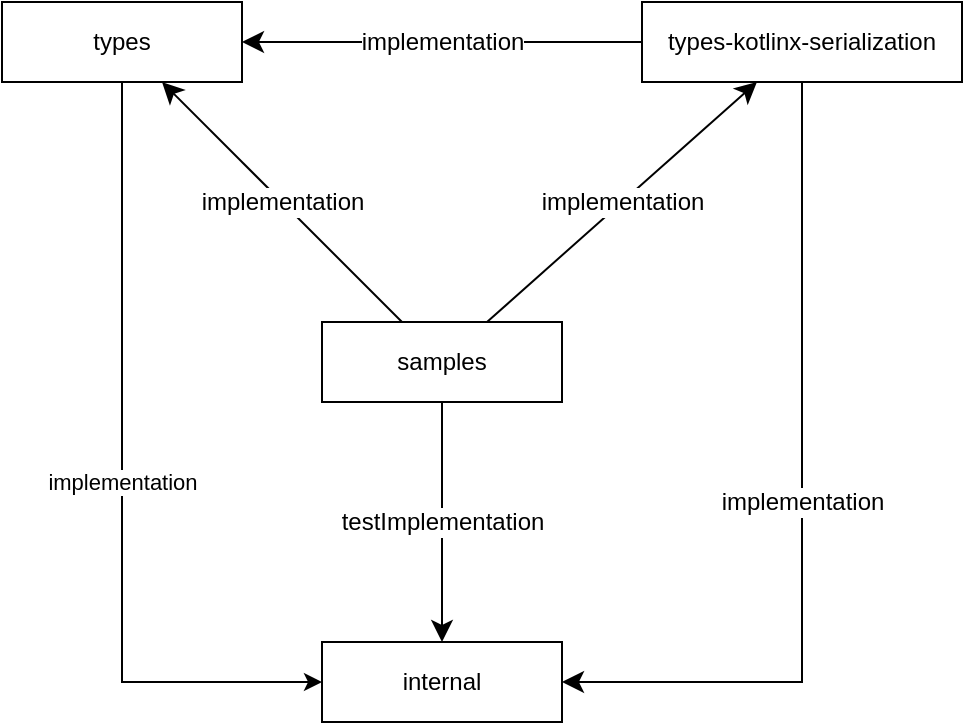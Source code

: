 <mxfile version="22.1.2" type="device" pages="5">
  <diagram name="Gradle subprojects" id="JzJumpAzIFgfKIvPt0l8">
    <mxGraphModel dx="1026" dy="708" grid="1" gridSize="10" guides="1" tooltips="1" connect="1" arrows="1" fold="1" page="1" pageScale="1" pageWidth="1169" pageHeight="827" math="0" shadow="0">
      <root>
        <mxCell id="ITFUDiihViseG53BL7jd-0" />
        <mxCell id="ITFUDiihViseG53BL7jd-1" parent="ITFUDiihViseG53BL7jd-0" />
        <mxCell id="pfsJa-0N5m8jaEWDWGbK-1" value="internal" style="rounded=0;whiteSpace=wrap;html=1;" parent="ITFUDiihViseG53BL7jd-1" vertex="1">
          <mxGeometry x="480" y="520" width="120" height="40" as="geometry" />
        </mxCell>
        <mxCell id="V6_7ll6TL55q-I8HMWWy-0" value="implementation" style="rounded=0;orthogonalLoop=1;jettySize=auto;html=1;entryX=0;entryY=0.5;entryDx=0;entryDy=0;edgeStyle=orthogonalEdgeStyle;exitX=0.5;exitY=1;exitDx=0;exitDy=0;" parent="ITFUDiihViseG53BL7jd-1" source="dYRQPacdvhrbfouNJN4h-2" target="pfsJa-0N5m8jaEWDWGbK-1" edge="1">
          <mxGeometry relative="1" as="geometry" />
        </mxCell>
        <mxCell id="dYRQPacdvhrbfouNJN4h-2" value="types" style="rounded=0;whiteSpace=wrap;html=1;" parent="ITFUDiihViseG53BL7jd-1" vertex="1">
          <mxGeometry x="320" y="200" width="120" height="40" as="geometry" />
        </mxCell>
        <mxCell id="qGAECRP5sxto-l2sTSsy-3" value="implementation" style="edgeStyle=none;curved=1;rounded=0;orthogonalLoop=1;jettySize=auto;html=1;fontSize=12;startSize=8;endSize=8;" parent="ITFUDiihViseG53BL7jd-1" source="qGAECRP5sxto-l2sTSsy-1" target="dYRQPacdvhrbfouNJN4h-2" edge="1">
          <mxGeometry relative="1" as="geometry" />
        </mxCell>
        <mxCell id="EELc4-M8Ysgaq6kTbr46-0" value="implementation" style="edgeStyle=orthogonalEdgeStyle;rounded=0;orthogonalLoop=1;jettySize=auto;html=1;fontSize=12;startSize=8;endSize=8;entryX=1;entryY=0.5;entryDx=0;entryDy=0;exitX=0.5;exitY=1;exitDx=0;exitDy=0;" edge="1" parent="ITFUDiihViseG53BL7jd-1" source="qGAECRP5sxto-l2sTSsy-1" target="pfsJa-0N5m8jaEWDWGbK-1">
          <mxGeometry relative="1" as="geometry" />
        </mxCell>
        <mxCell id="qGAECRP5sxto-l2sTSsy-1" value="types-kotlinx-serialization" style="rounded=0;whiteSpace=wrap;html=1;" parent="ITFUDiihViseG53BL7jd-1" vertex="1">
          <mxGeometry x="640" y="200" width="160" height="40" as="geometry" />
        </mxCell>
        <mxCell id="qGAECRP5sxto-l2sTSsy-5" value="implementation" style="edgeStyle=none;curved=1;rounded=0;orthogonalLoop=1;jettySize=auto;html=1;fontSize=12;startSize=8;endSize=8;" parent="ITFUDiihViseG53BL7jd-1" source="qGAECRP5sxto-l2sTSsy-4" target="qGAECRP5sxto-l2sTSsy-1" edge="1">
          <mxGeometry relative="1" as="geometry" />
        </mxCell>
        <mxCell id="qGAECRP5sxto-l2sTSsy-6" value="implementation" style="edgeStyle=none;curved=1;rounded=0;orthogonalLoop=1;jettySize=auto;html=1;fontSize=12;startSize=8;endSize=8;" parent="ITFUDiihViseG53BL7jd-1" source="qGAECRP5sxto-l2sTSsy-4" target="dYRQPacdvhrbfouNJN4h-2" edge="1">
          <mxGeometry relative="1" as="geometry" />
        </mxCell>
        <mxCell id="EELc4-M8Ysgaq6kTbr46-1" value="testImplementation" style="edgeStyle=none;curved=1;rounded=0;orthogonalLoop=1;jettySize=auto;html=1;fontSize=12;startSize=8;endSize=8;" edge="1" parent="ITFUDiihViseG53BL7jd-1" source="qGAECRP5sxto-l2sTSsy-4" target="pfsJa-0N5m8jaEWDWGbK-1">
          <mxGeometry relative="1" as="geometry" />
        </mxCell>
        <mxCell id="qGAECRP5sxto-l2sTSsy-4" value="samples" style="rounded=0;whiteSpace=wrap;html=1;" parent="ITFUDiihViseG53BL7jd-1" vertex="1">
          <mxGeometry x="480" y="360" width="120" height="40" as="geometry" />
        </mxCell>
      </root>
    </mxGraphModel>
  </diagram>
  <diagram id="AFsdHeCV1S7wRy8MzkPV" name="API (org.kotools.types)">
    <mxGraphModel dx="1026" dy="1108" grid="1" gridSize="10" guides="1" tooltips="1" connect="1" arrows="1" fold="1" page="0" pageScale="1" pageWidth="1169" pageHeight="827" math="0" shadow="0">
      <root>
        <mxCell id="0" />
        <mxCell id="1" parent="0" />
        <mxCell id="6lr3lpDYHeMcFkOCxxEU-3" value="Zero" style="swimlane;fontStyle=1;align=center;verticalAlign=top;childLayout=stackLayout;horizontal=1;startSize=26;horizontalStack=0;resizeParent=1;resizeParentMax=0;resizeLast=0;collapsible=1;marginBottom=0;whiteSpace=wrap;html=1;fontSize=16;" parent="1" vertex="1">
          <mxGeometry x="160" y="-200" width="200" height="138" as="geometry">
            <mxRectangle x="80" y="80" width="80" height="30" as="alternateBounds" />
          </mxGeometry>
        </mxCell>
        <mxCell id="6lr3lpDYHeMcFkOCxxEU-5" value="" style="line;strokeWidth=1;fillColor=none;align=left;verticalAlign=middle;spacingTop=-1;spacingLeft=3;spacingRight=3;rotatable=0;labelPosition=right;points=[];portConstraint=eastwest;strokeColor=inherit;fontSize=16;" parent="6lr3lpDYHeMcFkOCxxEU-3" vertex="1">
          <mxGeometry y="26" width="200" height="8" as="geometry" />
        </mxCell>
        <mxCell id="6lr3lpDYHeMcFkOCxxEU-6" value="equals(Any?): Boolean" style="text;strokeColor=none;fillColor=none;align=left;verticalAlign=top;spacingLeft=4;spacingRight=4;overflow=hidden;rotatable=0;points=[[0,0.5],[1,0.5]];portConstraint=eastwest;whiteSpace=wrap;html=1;fontSize=16;" parent="6lr3lpDYHeMcFkOCxxEU-3" vertex="1">
          <mxGeometry y="34" width="200" height="26" as="geometry" />
        </mxCell>
        <mxCell id="6lr3lpDYHeMcFkOCxxEU-7" value="hashCode(): Int" style="text;strokeColor=none;fillColor=none;align=left;verticalAlign=top;spacingLeft=4;spacingRight=4;overflow=hidden;rotatable=0;points=[[0,0.5],[1,0.5]];portConstraint=eastwest;whiteSpace=wrap;html=1;fontSize=16;" parent="6lr3lpDYHeMcFkOCxxEU-3" vertex="1">
          <mxGeometry y="60" width="200" height="26" as="geometry" />
        </mxCell>
        <mxCell id="6lr3lpDYHeMcFkOCxxEU-8" value="toByte(): Byte" style="text;strokeColor=none;fillColor=none;align=left;verticalAlign=top;spacingLeft=4;spacingRight=4;overflow=hidden;rotatable=0;points=[[0,0.5],[1,0.5]];portConstraint=eastwest;whiteSpace=wrap;html=1;fontSize=16;" parent="6lr3lpDYHeMcFkOCxxEU-3" vertex="1">
          <mxGeometry y="86" width="200" height="26" as="geometry" />
        </mxCell>
        <mxCell id="6lr3lpDYHeMcFkOCxxEU-9" value="toString(): String" style="text;strokeColor=none;fillColor=none;align=left;verticalAlign=top;spacingLeft=4;spacingRight=4;overflow=hidden;rotatable=0;points=[[0,0.5],[1,0.5]];portConstraint=eastwest;whiteSpace=wrap;html=1;fontSize=16;" parent="6lr3lpDYHeMcFkOCxxEU-3" vertex="1">
          <mxGeometry y="112" width="200" height="26" as="geometry" />
        </mxCell>
        <mxCell id="6lr3lpDYHeMcFkOCxxEU-10" value="EmailAddress" style="swimlane;fontStyle=1;align=center;verticalAlign=top;childLayout=stackLayout;horizontal=1;startSize=26;horizontalStack=0;resizeParent=1;resizeParentMax=0;resizeLast=0;collapsible=1;marginBottom=0;whiteSpace=wrap;html=1;fontSize=16;" parent="1" vertex="1">
          <mxGeometry x="160" y="80" width="240" height="112" as="geometry">
            <mxRectangle x="80" y="80" width="80" height="30" as="alternateBounds" />
          </mxGeometry>
        </mxCell>
        <mxCell id="6lr3lpDYHeMcFkOCxxEU-11" value="" style="line;strokeWidth=1;fillColor=none;align=left;verticalAlign=middle;spacingTop=-1;spacingLeft=3;spacingRight=3;rotatable=0;labelPosition=right;points=[];portConstraint=eastwest;strokeColor=inherit;fontSize=16;" parent="6lr3lpDYHeMcFkOCxxEU-10" vertex="1">
          <mxGeometry y="26" width="240" height="8" as="geometry" />
        </mxCell>
        <mxCell id="6lr3lpDYHeMcFkOCxxEU-12" value="equals(Any?): Boolean" style="text;strokeColor=none;fillColor=none;align=left;verticalAlign=top;spacingLeft=4;spacingRight=4;overflow=hidden;rotatable=0;points=[[0,0.5],[1,0.5]];portConstraint=eastwest;whiteSpace=wrap;html=1;fontSize=16;" parent="6lr3lpDYHeMcFkOCxxEU-10" vertex="1">
          <mxGeometry y="34" width="240" height="26" as="geometry" />
        </mxCell>
        <mxCell id="6lr3lpDYHeMcFkOCxxEU-13" value="hashCode(): Int" style="text;strokeColor=none;fillColor=none;align=left;verticalAlign=top;spacingLeft=4;spacingRight=4;overflow=hidden;rotatable=0;points=[[0,0.5],[1,0.5]];portConstraint=eastwest;whiteSpace=wrap;html=1;fontSize=16;" parent="6lr3lpDYHeMcFkOCxxEU-10" vertex="1">
          <mxGeometry y="60" width="240" height="26" as="geometry" />
        </mxCell>
        <mxCell id="6lr3lpDYHeMcFkOCxxEU-15" value="toString(): String" style="text;strokeColor=none;fillColor=none;align=left;verticalAlign=top;spacingLeft=4;spacingRight=4;overflow=hidden;rotatable=0;points=[[0,0.5],[1,0.5]];portConstraint=eastwest;whiteSpace=wrap;html=1;fontSize=16;" parent="6lr3lpDYHeMcFkOCxxEU-10" vertex="1">
          <mxGeometry y="86" width="240" height="26" as="geometry" />
        </mxCell>
        <mxCell id="6lr3lpDYHeMcFkOCxxEU-16" value="Companion" style="swimlane;fontStyle=1;align=center;verticalAlign=top;childLayout=stackLayout;horizontal=1;startSize=26;horizontalStack=0;resizeParent=1;resizeParentMax=0;resizeLast=0;collapsible=1;marginBottom=0;whiteSpace=wrap;html=1;fontSize=16;" parent="1" vertex="1">
          <mxGeometry x="520" y="80" width="360" height="164" as="geometry">
            <mxRectangle x="80" y="80" width="80" height="30" as="alternateBounds" />
          </mxGeometry>
        </mxCell>
        <mxCell id="6lr3lpDYHeMcFkOCxxEU-24" value="PATTERN: String" style="text;strokeColor=none;fillColor=none;align=left;verticalAlign=top;spacingLeft=4;spacingRight=4;overflow=hidden;rotatable=0;points=[[0,0.5],[1,0.5]];portConstraint=eastwest;whiteSpace=wrap;html=1;fontSize=16;" parent="6lr3lpDYHeMcFkOCxxEU-16" vertex="1">
          <mxGeometry y="26" width="360" height="26" as="geometry" />
        </mxCell>
        <mxCell id="6lr3lpDYHeMcFkOCxxEU-17" value="" style="line;strokeWidth=1;fillColor=none;align=left;verticalAlign=middle;spacingTop=-1;spacingLeft=3;spacingRight=3;rotatable=0;labelPosition=right;points=[];portConstraint=eastwest;strokeColor=inherit;fontSize=16;" parent="6lr3lpDYHeMcFkOCxxEU-16" vertex="1">
          <mxGeometry y="52" width="360" height="8" as="geometry" />
        </mxCell>
        <mxCell id="6lr3lpDYHeMcFkOCxxEU-18" value="fromString(Any): EmailAddress" style="text;strokeColor=none;fillColor=none;align=left;verticalAlign=top;spacingLeft=4;spacingRight=4;overflow=hidden;rotatable=0;points=[[0,0.5],[1,0.5]];portConstraint=eastwest;whiteSpace=wrap;html=1;fontSize=16;" parent="6lr3lpDYHeMcFkOCxxEU-16" vertex="1">
          <mxGeometry y="60" width="360" height="26" as="geometry" />
        </mxCell>
        <mxCell id="6lr3lpDYHeMcFkOCxxEU-26" value="fromString(Any, Any): EmailAddress" style="text;strokeColor=none;fillColor=none;align=left;verticalAlign=top;spacingLeft=4;spacingRight=4;overflow=hidden;rotatable=0;points=[[0,0.5],[1,0.5]];portConstraint=eastwest;whiteSpace=wrap;html=1;fontSize=16;" parent="6lr3lpDYHeMcFkOCxxEU-16" vertex="1">
          <mxGeometry y="86" width="360" height="26" as="geometry" />
        </mxCell>
        <mxCell id="6lr3lpDYHeMcFkOCxxEU-27" value="fromStringOrNull(Any): EmailAddress?" style="text;strokeColor=none;fillColor=none;align=left;verticalAlign=top;spacingLeft=4;spacingRight=4;overflow=hidden;rotatable=0;points=[[0,0.5],[1,0.5]];portConstraint=eastwest;whiteSpace=wrap;html=1;fontSize=16;" parent="6lr3lpDYHeMcFkOCxxEU-16" vertex="1">
          <mxGeometry y="112" width="360" height="26" as="geometry" />
        </mxCell>
        <mxCell id="6lr3lpDYHeMcFkOCxxEU-28" value="fromStringOrNull(Any, Any): EmailAddress?" style="text;strokeColor=none;fillColor=none;align=left;verticalAlign=top;spacingLeft=4;spacingRight=4;overflow=hidden;rotatable=0;points=[[0,0.5],[1,0.5]];portConstraint=eastwest;whiteSpace=wrap;html=1;fontSize=16;" parent="6lr3lpDYHeMcFkOCxxEU-16" vertex="1">
          <mxGeometry y="138" width="360" height="26" as="geometry" />
        </mxCell>
        <mxCell id="6lr3lpDYHeMcFkOCxxEU-21" value="" style="endArrow=open;startArrow=circlePlus;endFill=0;startFill=0;endSize=8;html=1;rounded=0;fontSize=12;curved=1;" parent="1" source="6lr3lpDYHeMcFkOCxxEU-10" target="6lr3lpDYHeMcFkOCxxEU-16" edge="1">
          <mxGeometry width="160" relative="1" as="geometry">
            <mxPoint x="360" y="260" as="sourcePoint" />
            <mxPoint x="520" y="260" as="targetPoint" />
          </mxGeometry>
        </mxCell>
        <mxCell id="6lr3lpDYHeMcFkOCxxEU-29" value="Companion" style="swimlane;fontStyle=1;align=center;verticalAlign=top;childLayout=stackLayout;horizontal=1;startSize=26;horizontalStack=0;resizeParent=1;resizeParentMax=0;resizeLast=0;collapsible=1;marginBottom=0;whiteSpace=wrap;html=1;fontSize=16;" parent="1" vertex="1">
          <mxGeometry x="520" y="-200" width="240" height="86" as="geometry">
            <mxRectangle x="80" y="80" width="80" height="30" as="alternateBounds" />
          </mxGeometry>
        </mxCell>
        <mxCell id="6lr3lpDYHeMcFkOCxxEU-30" value="" style="line;strokeWidth=1;fillColor=none;align=left;verticalAlign=middle;spacingTop=-1;spacingLeft=3;spacingRight=3;rotatable=0;labelPosition=right;points=[];portConstraint=eastwest;strokeColor=inherit;fontSize=16;" parent="6lr3lpDYHeMcFkOCxxEU-29" vertex="1">
          <mxGeometry y="26" width="240" height="8" as="geometry" />
        </mxCell>
        <mxCell id="6lr3lpDYHeMcFkOCxxEU-31" value="fromByte(Byte): Zero" style="text;strokeColor=none;fillColor=none;align=left;verticalAlign=top;spacingLeft=4;spacingRight=4;overflow=hidden;rotatable=0;points=[[0,0.5],[1,0.5]];portConstraint=eastwest;whiteSpace=wrap;html=1;fontSize=16;" parent="6lr3lpDYHeMcFkOCxxEU-29" vertex="1">
          <mxGeometry y="34" width="240" height="26" as="geometry" />
        </mxCell>
        <mxCell id="6lr3lpDYHeMcFkOCxxEU-37" value="fromByteOrNull(Byte): Zero?" style="text;strokeColor=none;fillColor=none;align=left;verticalAlign=top;spacingLeft=4;spacingRight=4;overflow=hidden;rotatable=0;points=[[0,0.5],[1,0.5]];portConstraint=eastwest;whiteSpace=wrap;html=1;fontSize=16;" parent="6lr3lpDYHeMcFkOCxxEU-29" vertex="1">
          <mxGeometry y="60" width="240" height="26" as="geometry" />
        </mxCell>
        <mxCell id="6lr3lpDYHeMcFkOCxxEU-36" value="" style="endArrow=open;startArrow=circlePlus;endFill=0;startFill=0;endSize=8;html=1;rounded=0;fontSize=12;curved=1;" parent="1" source="6lr3lpDYHeMcFkOCxxEU-3" target="6lr3lpDYHeMcFkOCxxEU-29" edge="1">
          <mxGeometry width="160" relative="1" as="geometry">
            <mxPoint x="410" y="153" as="sourcePoint" />
            <mxPoint x="530" y="161" as="targetPoint" />
          </mxGeometry>
        </mxCell>
      </root>
    </mxGraphModel>
  </diagram>
  <diagram id="l1-cbwcJoqnoQv_BHiVh" name="Packages">
    <mxGraphModel dx="1026" dy="708" grid="1" gridSize="10" guides="1" tooltips="1" connect="1" arrows="1" fold="1" page="1" pageScale="1" pageWidth="1169" pageHeight="827" math="0" shadow="0">
      <root>
        <mxCell id="0" />
        <mxCell id="1" parent="0" />
        <mxCell id="Sist_SNfOV8fq9nMTbyU-3" style="rounded=0;orthogonalLoop=1;jettySize=auto;html=1;startArrow=classic;startFill=1;" parent="1" source="Sist_SNfOV8fq9nMTbyU-1" target="Sist_SNfOV8fq9nMTbyU-2" edge="1">
          <mxGeometry relative="1" as="geometry" />
        </mxCell>
        <mxCell id="UCoBFRGfp6UsjNhdl207-3" style="rounded=0;orthogonalLoop=1;jettySize=auto;html=1;" parent="1" source="Sist_SNfOV8fq9nMTbyU-1" target="UCoBFRGfp6UsjNhdl207-1" edge="1">
          <mxGeometry relative="1" as="geometry" />
        </mxCell>
        <mxCell id="Sist_SNfOV8fq9nMTbyU-1" value="text" style="rounded=0;whiteSpace=wrap;html=1;fillColor=#f5f5f5;strokeColor=#666666;fontColor=#333333;" parent="1" vertex="1">
          <mxGeometry x="360" y="240" width="120" height="40" as="geometry" />
        </mxCell>
        <mxCell id="UCoBFRGfp6UsjNhdl207-4" style="rounded=0;orthogonalLoop=1;jettySize=auto;html=1;" parent="1" source="Sist_SNfOV8fq9nMTbyU-2" target="UCoBFRGfp6UsjNhdl207-1" edge="1">
          <mxGeometry relative="1" as="geometry" />
        </mxCell>
        <mxCell id="Sist_SNfOV8fq9nMTbyU-2" value="number" style="rounded=0;whiteSpace=wrap;html=1;fillColor=#f5f5f5;strokeColor=#666666;fontColor=#333333;" parent="1" vertex="1">
          <mxGeometry x="360" y="400" width="120" height="40" as="geometry" />
        </mxCell>
        <mxCell id="uDIp_uvNLG6hrF9vcne1-2" style="rounded=0;orthogonalLoop=1;jettySize=auto;html=1;" parent="1" source="Sist_SNfOV8fq9nMTbyU-4" target="Sist_SNfOV8fq9nMTbyU-2" edge="1">
          <mxGeometry relative="1" as="geometry" />
        </mxCell>
        <mxCell id="Sist_SNfOV8fq9nMTbyU-4" value="collection" style="rounded=0;whiteSpace=wrap;html=1;fillColor=#f5f5f5;strokeColor=#666666;fontColor=#333333;" parent="1" vertex="1">
          <mxGeometry x="240" y="560" width="120" height="40" as="geometry" />
        </mxCell>
        <mxCell id="UCoBFRGfp6UsjNhdl207-2" style="rounded=0;orthogonalLoop=1;jettySize=auto;html=1;" parent="1" source="S10jYZA5-9crLoaLvnh9-1" target="UCoBFRGfp6UsjNhdl207-1" edge="1">
          <mxGeometry relative="1" as="geometry" />
        </mxCell>
        <mxCell id="S10jYZA5-9crLoaLvnh9-1" value="web" style="rounded=0;whiteSpace=wrap;html=1;fillColor=#f5f5f5;strokeColor=#666666;fontColor=#333333;" parent="1" vertex="1">
          <mxGeometry x="120" y="80" width="120" height="40" as="geometry" />
        </mxCell>
        <mxCell id="S10jYZA5-9crLoaLvnh9-3" style="rounded=0;orthogonalLoop=1;jettySize=auto;html=1;" parent="1" source="S10jYZA5-9crLoaLvnh9-2" target="Sist_SNfOV8fq9nMTbyU-2" edge="1">
          <mxGeometry relative="1" as="geometry" />
        </mxCell>
        <mxCell id="S10jYZA5-9crLoaLvnh9-4" style="edgeStyle=none;rounded=0;orthogonalLoop=1;jettySize=auto;html=1;" parent="1" source="S10jYZA5-9crLoaLvnh9-2" target="Sist_SNfOV8fq9nMTbyU-1" edge="1">
          <mxGeometry relative="1" as="geometry" />
        </mxCell>
        <mxCell id="S10jYZA5-9crLoaLvnh9-5" style="edgeStyle=none;rounded=0;orthogonalLoop=1;jettySize=auto;html=1;" parent="1" source="S10jYZA5-9crLoaLvnh9-2" target="Sist_SNfOV8fq9nMTbyU-4" edge="1">
          <mxGeometry relative="1" as="geometry" />
        </mxCell>
        <mxCell id="UCoBFRGfp6UsjNhdl207-5" style="edgeStyle=orthogonalEdgeStyle;rounded=0;orthogonalLoop=1;jettySize=auto;html=1;" parent="1" source="S10jYZA5-9crLoaLvnh9-2" target="UCoBFRGfp6UsjNhdl207-1" edge="1">
          <mxGeometry relative="1" as="geometry" />
        </mxCell>
        <mxCell id="S10jYZA5-9crLoaLvnh9-2" value="result" style="rounded=0;whiteSpace=wrap;html=1;fillColor=#f5f5f5;strokeColor=#666666;fontColor=#333333;" parent="1" vertex="1">
          <mxGeometry x="120" y="400" width="120" height="40" as="geometry" />
        </mxCell>
        <mxCell id="UCoBFRGfp6UsjNhdl207-1" value="experimental" style="rounded=0;whiteSpace=wrap;html=1;fillColor=#f5f5f5;strokeColor=#666666;fontColor=#333333;" parent="1" vertex="1">
          <mxGeometry x="120" y="240" width="120" height="40" as="geometry" />
        </mxCell>
      </root>
    </mxGraphModel>
  </diagram>
  <diagram name="Types" id="e-w3b1j93T6ePz5dU9Fz">
    <mxGraphModel dx="1426" dy="1108" grid="1" gridSize="10" guides="1" tooltips="1" connect="1" arrows="1" fold="1" page="0" pageScale="1" pageWidth="1169" pageHeight="827" math="0" shadow="0">
      <root>
        <mxCell id="n-zf-RtgYJxClZDW4cF3-0" />
        <mxCell id="n-zf-RtgYJxClZDW4cF3-1" parent="n-zf-RtgYJxClZDW4cF3-0" />
        <mxCell id="5qDygHtCaPb_Zn6L_uWi-19" value="NotBlankString" style="rounded=0;whiteSpace=wrap;html=1;fillColor=#dae8fc;strokeColor=#6c8ebf;" parent="n-zf-RtgYJxClZDW4cF3-1" vertex="1">
          <mxGeometry x="-40" y="400" width="120" height="40" as="geometry" />
        </mxCell>
        <mxCell id="LmunrMnxZoN-5kSQbeMp-0" value="StrictlyNegativeInt" style="rounded=0;whiteSpace=wrap;html=1;fillColor=#dae8fc;strokeColor=#6c8ebf;" parent="n-zf-RtgYJxClZDW4cF3-1" vertex="1">
          <mxGeometry x="540" y="560" width="120" height="40" as="geometry" />
        </mxCell>
        <mxCell id="LmunrMnxZoN-5kSQbeMp-1" value="StrictlyPositiveInt" style="rounded=0;whiteSpace=wrap;html=1;fillColor=#dae8fc;strokeColor=#6c8ebf;" parent="n-zf-RtgYJxClZDW4cF3-1" vertex="1">
          <mxGeometry x="140" y="560" width="120" height="40" as="geometry" />
        </mxCell>
        <mxCell id="LmunrMnxZoN-5kSQbeMp-2" value="AnyInt" style="rounded=0;whiteSpace=wrap;html=1;fillColor=#d5e8d4;strokeColor=#82b366;" parent="n-zf-RtgYJxClZDW4cF3-1" vertex="1">
          <mxGeometry x="360" y="240" width="80" height="40" as="geometry" />
        </mxCell>
        <mxCell id="LmunrMnxZoN-5kSQbeMp-3" value="ZeroInt" style="rounded=0;whiteSpace=wrap;html=1;fillColor=#dae8fc;strokeColor=#6c8ebf;" parent="n-zf-RtgYJxClZDW4cF3-1" vertex="1">
          <mxGeometry x="360" y="560" width="80" height="40" as="geometry" />
        </mxCell>
        <mxCell id="LmunrMnxZoN-5kSQbeMp-4" value="" style="endArrow=block;endSize=16;endFill=0;html=1;rounded=0;dashed=1;" parent="n-zf-RtgYJxClZDW4cF3-1" source="LmunrMnxZoN-5kSQbeMp-1" target="LmunrMnxZoN-5kSQbeMp-6" edge="1">
          <mxGeometry width="160" relative="1" as="geometry">
            <mxPoint x="570" y="90" as="sourcePoint" />
            <mxPoint x="570" y="10" as="targetPoint" />
          </mxGeometry>
        </mxCell>
        <mxCell id="LmunrMnxZoN-5kSQbeMp-5" value="" style="endArrow=block;endSize=16;endFill=0;html=1;rounded=0;dashed=1;" parent="n-zf-RtgYJxClZDW4cF3-1" source="LmunrMnxZoN-5kSQbeMp-0" target="LmunrMnxZoN-5kSQbeMp-6" edge="1">
          <mxGeometry width="160" relative="1" as="geometry">
            <mxPoint x="720" y="90" as="sourcePoint" />
            <mxPoint x="600" y="10" as="targetPoint" />
          </mxGeometry>
        </mxCell>
        <mxCell id="LmunrMnxZoN-5kSQbeMp-6" value="NonZeroInt" style="rounded=0;whiteSpace=wrap;html=1;fillColor=#d5e8d4;strokeColor=#82b366;" parent="n-zf-RtgYJxClZDW4cF3-1" vertex="1">
          <mxGeometry x="360" y="400" width="80" height="40" as="geometry" />
        </mxCell>
        <mxCell id="LmunrMnxZoN-5kSQbeMp-7" value="" style="endArrow=block;endSize=16;endFill=0;html=1;rounded=0;" parent="n-zf-RtgYJxClZDW4cF3-1" source="LmunrMnxZoN-5kSQbeMp-6" target="LmunrMnxZoN-5kSQbeMp-2" edge="1">
          <mxGeometry width="160" relative="1" as="geometry">
            <mxPoint x="720" y="-30" as="sourcePoint" />
            <mxPoint x="600" y="-110" as="targetPoint" />
          </mxGeometry>
        </mxCell>
        <mxCell id="LmunrMnxZoN-5kSQbeMp-8" value="PositiveInt" style="rounded=0;whiteSpace=wrap;html=1;fillColor=#d5e8d4;strokeColor=#82b366;" parent="n-zf-RtgYJxClZDW4cF3-1" vertex="1">
          <mxGeometry x="160" y="400" width="80" height="40" as="geometry" />
        </mxCell>
        <mxCell id="LmunrMnxZoN-5kSQbeMp-9" value="" style="endArrow=block;endSize=16;endFill=0;html=1;rounded=0;dashed=1;" parent="n-zf-RtgYJxClZDW4cF3-1" source="LmunrMnxZoN-5kSQbeMp-1" target="LmunrMnxZoN-5kSQbeMp-8" edge="1">
          <mxGeometry width="160" relative="1" as="geometry">
            <mxPoint x="720" y="210" as="sourcePoint" />
            <mxPoint x="600" y="130" as="targetPoint" />
          </mxGeometry>
        </mxCell>
        <mxCell id="LmunrMnxZoN-5kSQbeMp-10" value="" style="endArrow=block;endSize=16;endFill=0;html=1;rounded=0;" parent="n-zf-RtgYJxClZDW4cF3-1" source="LmunrMnxZoN-5kSQbeMp-8" target="LmunrMnxZoN-5kSQbeMp-2" edge="1">
          <mxGeometry width="160" relative="1" as="geometry">
            <mxPoint x="570" y="-30" as="sourcePoint" />
            <mxPoint x="570" y="-110" as="targetPoint" />
          </mxGeometry>
        </mxCell>
        <mxCell id="LmunrMnxZoN-5kSQbeMp-11" value="NegativeInt" style="rounded=0;whiteSpace=wrap;html=1;fillColor=#d5e8d4;strokeColor=#82b366;" parent="n-zf-RtgYJxClZDW4cF3-1" vertex="1">
          <mxGeometry x="560" y="400" width="80" height="40" as="geometry" />
        </mxCell>
        <mxCell id="LmunrMnxZoN-5kSQbeMp-12" value="" style="endArrow=block;endSize=16;endFill=0;html=1;rounded=0;" parent="n-zf-RtgYJxClZDW4cF3-1" source="LmunrMnxZoN-5kSQbeMp-11" target="LmunrMnxZoN-5kSQbeMp-2" edge="1">
          <mxGeometry width="160" relative="1" as="geometry">
            <mxPoint x="570" y="-30" as="sourcePoint" />
            <mxPoint x="570" y="-110" as="targetPoint" />
          </mxGeometry>
        </mxCell>
        <mxCell id="LmunrMnxZoN-5kSQbeMp-13" value="" style="endArrow=block;endSize=16;endFill=0;html=1;rounded=0;dashed=1;" parent="n-zf-RtgYJxClZDW4cF3-1" source="LmunrMnxZoN-5kSQbeMp-0" target="LmunrMnxZoN-5kSQbeMp-11" edge="1">
          <mxGeometry width="160" relative="1" as="geometry">
            <mxPoint x="750" y="210" as="sourcePoint" />
            <mxPoint x="750" y="130" as="targetPoint" />
          </mxGeometry>
        </mxCell>
        <mxCell id="LmunrMnxZoN-5kSQbeMp-14" value="" style="endArrow=block;endSize=16;endFill=0;html=1;rounded=0;dashed=1;" parent="n-zf-RtgYJxClZDW4cF3-1" source="LmunrMnxZoN-5kSQbeMp-3" target="LmunrMnxZoN-5kSQbeMp-8" edge="1">
          <mxGeometry width="160" relative="1" as="geometry">
            <mxPoint x="750" y="210" as="sourcePoint" />
            <mxPoint x="750" y="130" as="targetPoint" />
          </mxGeometry>
        </mxCell>
        <mxCell id="LmunrMnxZoN-5kSQbeMp-15" value="" style="endArrow=block;endSize=16;endFill=0;html=1;rounded=0;dashed=1;" parent="n-zf-RtgYJxClZDW4cF3-1" source="LmunrMnxZoN-5kSQbeMp-3" target="LmunrMnxZoN-5kSQbeMp-11" edge="1">
          <mxGeometry width="160" relative="1" as="geometry">
            <mxPoint x="600" y="210" as="sourcePoint" />
            <mxPoint x="720" y="130" as="targetPoint" />
          </mxGeometry>
        </mxCell>
        <mxCell id="KGSNlJD_G81D6oTg5-Ko-0" value="NotEmptyList" style="rounded=0;whiteSpace=wrap;html=1;fillColor=#dae8fc;strokeColor=#6c8ebf;" parent="n-zf-RtgYJxClZDW4cF3-1" vertex="1">
          <mxGeometry x="340" y="880" width="120" height="40" as="geometry" />
        </mxCell>
        <mxCell id="KGSNlJD_G81D6oTg5-Ko-1" value="NotEmptySet" style="rounded=0;whiteSpace=wrap;html=1;fillColor=#dae8fc;strokeColor=#6c8ebf;" parent="n-zf-RtgYJxClZDW4cF3-1" vertex="1">
          <mxGeometry x="140" y="880" width="120" height="40" as="geometry" />
        </mxCell>
        <mxCell id="KGSNlJD_G81D6oTg5-Ko-2" value="NotEmptyMap" style="rounded=0;whiteSpace=wrap;html=1;fillColor=#dae8fc;strokeColor=#6c8ebf;" parent="n-zf-RtgYJxClZDW4cF3-1" vertex="1">
          <mxGeometry x="340" y="720" width="120" height="40" as="geometry" />
        </mxCell>
        <mxCell id="GQPVzYVEb98Q7neTcuJy-0" value="NotEmptyCollection" style="rounded=0;whiteSpace=wrap;html=1;fillColor=#d5e8d4;strokeColor=#82b366;" parent="n-zf-RtgYJxClZDW4cF3-1" vertex="1">
          <mxGeometry x="140" y="720" width="120" height="40" as="geometry" />
        </mxCell>
        <mxCell id="GQPVzYVEb98Q7neTcuJy-1" value="" style="endArrow=block;endSize=16;endFill=0;html=1;rounded=0;dashed=1;" parent="n-zf-RtgYJxClZDW4cF3-1" source="KGSNlJD_G81D6oTg5-Ko-0" target="GQPVzYVEb98Q7neTcuJy-0" edge="1">
          <mxGeometry width="160" relative="1" as="geometry">
            <mxPoint x="100" y="1650" as="sourcePoint" />
            <mxPoint x="100" y="1730" as="targetPoint" />
          </mxGeometry>
        </mxCell>
        <mxCell id="GQPVzYVEb98Q7neTcuJy-2" value="" style="endArrow=block;endSize=16;endFill=0;html=1;rounded=0;dashed=1;" parent="n-zf-RtgYJxClZDW4cF3-1" source="KGSNlJD_G81D6oTg5-Ko-1" target="GQPVzYVEb98Q7neTcuJy-0" edge="1">
          <mxGeometry width="160" relative="1" as="geometry">
            <mxPoint x="36.667" y="1770" as="sourcePoint" />
            <mxPoint x="103.333" y="1850" as="targetPoint" />
          </mxGeometry>
        </mxCell>
        <mxCell id="cQ7h3U1QdVzSLH1g0f4y-0" value="kotlin.Comparable&lt;br&gt;&amp;lt;in T&amp;gt;" style="rounded=0;whiteSpace=wrap;html=1;fillColor=#f5f5f5;strokeColor=#666666;fontColor=#333333;" parent="n-zf-RtgYJxClZDW4cF3-1" vertex="1">
          <mxGeometry x="340" y="80" width="120" height="40" as="geometry" />
        </mxCell>
        <mxCell id="cQ7h3U1QdVzSLH1g0f4y-1" value="T = NotBlankString" style="endArrow=block;endSize=16;endFill=0;html=1;rounded=0;dashed=1;" parent="n-zf-RtgYJxClZDW4cF3-1" source="5qDygHtCaPb_Zn6L_uWi-19" target="cQ7h3U1QdVzSLH1g0f4y-0" edge="1">
          <mxGeometry width="160" relative="1" as="geometry">
            <mxPoint x="170" y="90" as="sourcePoint" />
            <mxPoint x="250" y="90" as="targetPoint" />
          </mxGeometry>
        </mxCell>
        <mxCell id="cQ7h3U1QdVzSLH1g0f4y-2" value="T = AnyInt" style="endArrow=block;endSize=16;endFill=0;html=1;rounded=0;" parent="n-zf-RtgYJxClZDW4cF3-1" source="LmunrMnxZoN-5kSQbeMp-2" target="cQ7h3U1QdVzSLH1g0f4y-0" edge="1">
          <mxGeometry width="160" relative="1" as="geometry">
            <mxPoint x="290" y="10" as="sourcePoint" />
            <mxPoint x="370" y="-30" as="targetPoint" />
          </mxGeometry>
        </mxCell>
        <mxCell id="MjldotEm2D69VMjSsTHk-0" value="NotEmptyRange" style="rounded=0;whiteSpace=wrap;html=1;fillColor=#fff2cc;strokeColor=#d6b656;" parent="n-zf-RtgYJxClZDW4cF3-1" vertex="1">
          <mxGeometry x="440" y="-80" width="120" height="40" as="geometry" />
        </mxCell>
        <mxCell id="MjldotEm2D69VMjSsTHk-1" value="Bound" style="rounded=0;whiteSpace=wrap;html=1;fillColor=#fff2cc;strokeColor=#d6b656;" parent="n-zf-RtgYJxClZDW4cF3-1" vertex="1">
          <mxGeometry x="260" y="-80" width="80" height="40" as="geometry" />
        </mxCell>
        <mxCell id="MjldotEm2D69VMjSsTHk-2" value="InclusiveBound" style="rounded=0;whiteSpace=wrap;html=1;fillColor=#fff2cc;strokeColor=#d6b656;" parent="n-zf-RtgYJxClZDW4cF3-1" vertex="1">
          <mxGeometry x="440" y="-240" width="120" height="40" as="geometry" />
        </mxCell>
        <mxCell id="MjldotEm2D69VMjSsTHk-3" value="ExclusiveBound" style="rounded=0;whiteSpace=wrap;html=1;fillColor=#fff2cc;strokeColor=#d6b656;" parent="n-zf-RtgYJxClZDW4cF3-1" vertex="1">
          <mxGeometry x="240" y="-240" width="120" height="40" as="geometry" />
        </mxCell>
        <mxCell id="MjldotEm2D69VMjSsTHk-4" value="" style="endArrow=block;endSize=16;endFill=0;html=1;rounded=0;" parent="n-zf-RtgYJxClZDW4cF3-1" source="MjldotEm2D69VMjSsTHk-3" target="MjldotEm2D69VMjSsTHk-1" edge="1">
          <mxGeometry width="160" relative="1" as="geometry">
            <mxPoint x="590" y="-160" as="sourcePoint" />
            <mxPoint x="670" y="-120" as="targetPoint" />
          </mxGeometry>
        </mxCell>
        <mxCell id="MjldotEm2D69VMjSsTHk-5" value="" style="endArrow=block;endSize=16;endFill=0;html=1;rounded=0;" parent="n-zf-RtgYJxClZDW4cF3-1" source="MjldotEm2D69VMjSsTHk-2" target="MjldotEm2D69VMjSsTHk-1" edge="1">
          <mxGeometry width="160" relative="1" as="geometry">
            <mxPoint x="810" y="-78" as="sourcePoint" />
            <mxPoint x="710" y="-58" as="targetPoint" />
          </mxGeometry>
        </mxCell>
        <mxCell id="MjldotEm2D69VMjSsTHk-6" value="" style="endArrow=open;endSize=12;dashed=1;html=1;rounded=0;" parent="n-zf-RtgYJxClZDW4cF3-1" source="MjldotEm2D69VMjSsTHk-0" target="MjldotEm2D69VMjSsTHk-1" edge="1">
          <mxGeometry width="160" relative="1" as="geometry">
            <mxPoint x="430" y="230" as="sourcePoint" />
            <mxPoint x="590" y="230" as="targetPoint" />
          </mxGeometry>
        </mxCell>
        <mxCell id="MjldotEm2D69VMjSsTHk-7" value="" style="endArrow=open;endSize=12;dashed=1;html=1;rounded=0;" parent="n-zf-RtgYJxClZDW4cF3-1" source="MjldotEm2D69VMjSsTHk-1" target="cQ7h3U1QdVzSLH1g0f4y-0" edge="1">
          <mxGeometry width="160" relative="1" as="geometry">
            <mxPoint x="670" y="90" as="sourcePoint" />
            <mxPoint x="670" y="-30" as="targetPoint" />
          </mxGeometry>
        </mxCell>
        <mxCell id="MjldotEm2D69VMjSsTHk-8" value="" style="endArrow=open;endSize=12;dashed=1;html=1;rounded=0;" parent="n-zf-RtgYJxClZDW4cF3-1" source="MjldotEm2D69VMjSsTHk-0" target="cQ7h3U1QdVzSLH1g0f4y-0" edge="1">
          <mxGeometry width="160" relative="1" as="geometry">
            <mxPoint x="638" y="-30" as="sourcePoint" />
            <mxPoint x="443" y="90" as="targetPoint" />
          </mxGeometry>
        </mxCell>
        <mxCell id="Ql_QZ4oFMIsPUIKFdA9x-7" value="" style="endArrow=open;endSize=12;dashed=1;html=1;rounded=0;" parent="n-zf-RtgYJxClZDW4cF3-1" source="GQPVzYVEb98Q7neTcuJy-0" target="LmunrMnxZoN-5kSQbeMp-1" edge="1">
          <mxGeometry width="160" relative="1" as="geometry">
            <mxPoint x="100" y="700" as="sourcePoint" />
            <mxPoint x="210" y="680" as="targetPoint" />
          </mxGeometry>
        </mxCell>
        <mxCell id="Ql_QZ4oFMIsPUIKFdA9x-8" value="" style="endArrow=open;endSize=12;dashed=1;html=1;rounded=0;" parent="n-zf-RtgYJxClZDW4cF3-1" source="KGSNlJD_G81D6oTg5-Ko-2" target="KGSNlJD_G81D6oTg5-Ko-1" edge="1">
          <mxGeometry width="160" relative="1" as="geometry">
            <mxPoint x="530" y="820" as="sourcePoint" />
            <mxPoint x="690" y="820" as="targetPoint" />
          </mxGeometry>
        </mxCell>
        <mxCell id="Ql_QZ4oFMIsPUIKFdA9x-9" value="" style="endArrow=open;endSize=12;dashed=1;html=1;rounded=0;" parent="n-zf-RtgYJxClZDW4cF3-1" source="KGSNlJD_G81D6oTg5-Ko-2" target="KGSNlJD_G81D6oTg5-Ko-0" edge="1">
          <mxGeometry width="160" relative="1" as="geometry">
            <mxPoint x="195" y="1050" as="sourcePoint" />
            <mxPoint x="105" y="930" as="targetPoint" />
          </mxGeometry>
        </mxCell>
        <mxCell id="Ql_QZ4oFMIsPUIKFdA9x-11" value="" style="endArrow=open;endSize=12;dashed=1;html=1;rounded=0;" parent="n-zf-RtgYJxClZDW4cF3-1" source="KGSNlJD_G81D6oTg5-Ko-2" target="LmunrMnxZoN-5kSQbeMp-1" edge="1">
          <mxGeometry width="160" relative="1" as="geometry">
            <mxPoint x="210" y="730" as="sourcePoint" />
            <mxPoint x="210" y="610" as="targetPoint" />
          </mxGeometry>
        </mxCell>
        <mxCell id="Ql_QZ4oFMIsPUIKFdA9x-12" value="StrictlyPositiveDouble" style="rounded=0;whiteSpace=wrap;html=1;fillColor=#fff2cc;strokeColor=#d6b656;" parent="n-zf-RtgYJxClZDW4cF3-1" vertex="1">
          <mxGeometry x="640" y="120" width="160" height="40" as="geometry" />
        </mxCell>
        <mxCell id="Ql_QZ4oFMIsPUIKFdA9x-17" value="" style="endArrow=block;endSize=16;endFill=0;html=1;rounded=0;" parent="n-zf-RtgYJxClZDW4cF3-1" source="Ql_QZ4oFMIsPUIKFdA9x-12" target="cQ7h3U1QdVzSLH1g0f4y-0" edge="1">
          <mxGeometry width="160" relative="1" as="geometry">
            <mxPoint x="-110" y="570" as="sourcePoint" />
            <mxPoint x="-110" y="450" as="targetPoint" />
          </mxGeometry>
        </mxCell>
        <mxCell id="kcxEeAiQgSLV1PlDlmWa-0" value="" style="endArrow=open;endSize=12;dashed=1;html=1;rounded=0;" parent="n-zf-RtgYJxClZDW4cF3-1" source="5qDygHtCaPb_Zn6L_uWi-19" target="LmunrMnxZoN-5kSQbeMp-1" edge="1">
          <mxGeometry width="160" relative="1" as="geometry">
            <mxPoint x="110" y="550" as="sourcePoint" />
            <mxPoint x="110" y="430" as="targetPoint" />
          </mxGeometry>
        </mxCell>
        <mxCell id="1lQ60L8AL4tM8giwlX8u-0" value="" style="group" parent="n-zf-RtgYJxClZDW4cF3-1" connectable="0" vertex="1">
          <mxGeometry x="-360" y="40" width="200" height="440" as="geometry" />
        </mxCell>
        <mxCell id="h1hSW9NAhBlYpWFi9vjb-3" value="Caption" style="rounded=0;whiteSpace=wrap;html=1;verticalAlign=top;align=center;fillColor=none;" parent="1lQ60L8AL4tM8giwlX8u-0" vertex="1">
          <mxGeometry width="200" height="440" as="geometry" />
        </mxCell>
        <mxCell id="h1hSW9NAhBlYpWFi9vjb-4" value="Stable classes" style="rounded=0;whiteSpace=wrap;html=1;fillColor=#dae8fc;strokeColor=#6c8ebf;" parent="1lQ60L8AL4tM8giwlX8u-0" vertex="1">
          <mxGeometry x="40" y="40" width="120" height="40" as="geometry" />
        </mxCell>
        <mxCell id="h1hSW9NAhBlYpWFi9vjb-5" value="Stable interfaces" style="rounded=0;whiteSpace=wrap;html=1;fillColor=#d5e8d4;strokeColor=#82b366;" parent="1lQ60L8AL4tM8giwlX8u-0" vertex="1">
          <mxGeometry x="40" y="120" width="120" height="40" as="geometry" />
        </mxCell>
        <mxCell id="h1hSW9NAhBlYpWFi9vjb-6" value="Experimental type" style="rounded=0;whiteSpace=wrap;html=1;fillColor=#fff2cc;strokeColor=#d6b656;" parent="1lQ60L8AL4tM8giwlX8u-0" vertex="1">
          <mxGeometry x="40" y="200" width="120" height="40" as="geometry" />
        </mxCell>
        <mxCell id="h1hSW9NAhBlYpWFi9vjb-7" value="Deprecated type" style="rounded=0;whiteSpace=wrap;html=1;fillColor=#f8cecc;strokeColor=#b85450;" parent="1lQ60L8AL4tM8giwlX8u-0" vertex="1">
          <mxGeometry x="40" y="280" width="120" height="40" as="geometry" />
        </mxCell>
        <mxCell id="h1hSW9NAhBlYpWFi9vjb-8" value="External type" style="rounded=0;whiteSpace=wrap;html=1;fillColor=#f5f5f5;strokeColor=#666666;fontColor=#333333;" parent="1lQ60L8AL4tM8giwlX8u-0" vertex="1">
          <mxGeometry x="40" y="360" width="120" height="40" as="geometry" />
        </mxCell>
        <mxCell id="OSsei0emG3uxtJ02xCqZ-0" value="EmailAddress" style="rounded=0;whiteSpace=wrap;html=1;fillColor=#fff2cc;strokeColor=#d6b656;" parent="n-zf-RtgYJxClZDW4cF3-1" vertex="1">
          <mxGeometry x="-40" y="80" width="120" height="40" as="geometry" />
        </mxCell>
        <mxCell id="OSsei0emG3uxtJ02xCqZ-1" value="StrictlyNegativeDouble" style="rounded=0;whiteSpace=wrap;html=1;fillColor=#fff2cc;strokeColor=#d6b656;" parent="n-zf-RtgYJxClZDW4cF3-1" vertex="1">
          <mxGeometry x="640" y="40" width="160" height="40" as="geometry" />
        </mxCell>
        <mxCell id="OSsei0emG3uxtJ02xCqZ-2" value="" style="endArrow=block;endSize=16;endFill=0;html=1;rounded=0;" parent="n-zf-RtgYJxClZDW4cF3-1" source="OSsei0emG3uxtJ02xCqZ-1" target="cQ7h3U1QdVzSLH1g0f4y-0" edge="1">
          <mxGeometry width="160" relative="1" as="geometry">
            <mxPoint x="638" y="250" as="sourcePoint" />
            <mxPoint x="443" y="130" as="targetPoint" />
          </mxGeometry>
        </mxCell>
      </root>
    </mxGraphModel>
  </diagram>
  <diagram id="kf0cGJGMJppU8VkJIkRL" name="Idea : File">
    <mxGraphModel dx="1026" dy="1108" grid="1" gridSize="10" guides="1" tooltips="1" connect="1" arrows="1" fold="1" page="0" pageScale="1" pageWidth="1169" pageHeight="827" math="0" shadow="0">
      <root>
        <mxCell id="0" />
        <mxCell id="1" parent="0" />
        <mxCell id="a9Xr_560nWG6MdnzsXiM-1" value="NotBlankString" style="rounded=0;whiteSpace=wrap;html=1;fillColor=#dae8fc;strokeColor=#6c8ebf;" parent="1" vertex="1">
          <mxGeometry x="800" y="240" width="120" height="40" as="geometry" />
        </mxCell>
        <mxCell id="a9Xr_560nWG6MdnzsXiM-2" value="FileName" style="rounded=0;whiteSpace=wrap;html=1;" parent="1" vertex="1">
          <mxGeometry x="560" y="400" width="120" height="40" as="geometry" />
        </mxCell>
        <mxCell id="a9Xr_560nWG6MdnzsXiM-3" value="value: 1..1" style="endArrow=open;endSize=12;dashed=1;html=1;rounded=0;" parent="1" source="a9Xr_560nWG6MdnzsXiM-2" target="a9Xr_560nWG6MdnzsXiM-1" edge="1">
          <mxGeometry x="0.008" width="160" relative="1" as="geometry">
            <mxPoint x="560" y="370" as="sourcePoint" />
            <mxPoint x="720" y="370" as="targetPoint" />
            <mxPoint as="offset" />
          </mxGeometry>
        </mxCell>
        <mxCell id="sCetcSYR2s8SzarsC_Lb-2" value="FileExtension" style="rounded=0;whiteSpace=wrap;html=1;" parent="1" vertex="1">
          <mxGeometry x="560" y="240" width="120" height="40" as="geometry" />
        </mxCell>
        <mxCell id="sCetcSYR2s8SzarsC_Lb-3" value="extension: 1..1" style="endArrow=open;endSize=12;dashed=1;html=1;rounded=0;" parent="1" source="sCetcSYR2s8SzarsC_Lb-5" target="sCetcSYR2s8SzarsC_Lb-2" edge="1">
          <mxGeometry width="160" relative="1" as="geometry">
            <mxPoint x="630" y="250" as="sourcePoint" />
            <mxPoint x="630" y="170" as="targetPoint" />
          </mxGeometry>
        </mxCell>
        <mxCell id="sCetcSYR2s8SzarsC_Lb-4" value="value: 1..1" style="endArrow=open;endSize=12;dashed=1;html=1;rounded=0;" parent="1" source="sCetcSYR2s8SzarsC_Lb-2" target="a9Xr_560nWG6MdnzsXiM-1" edge="1">
          <mxGeometry width="160" relative="1" as="geometry">
            <mxPoint x="650" y="250" as="sourcePoint" />
            <mxPoint x="730" y="170" as="targetPoint" />
            <mxPoint as="offset" />
          </mxGeometry>
        </mxCell>
        <mxCell id="sCetcSYR2s8SzarsC_Lb-5" value="File" style="rounded=0;whiteSpace=wrap;html=1;" parent="1" vertex="1">
          <mxGeometry x="320" y="240" width="120" height="40" as="geometry" />
        </mxCell>
        <mxCell id="sCetcSYR2s8SzarsC_Lb-7" value="name: 1..1" style="endArrow=open;endSize=12;dashed=1;html=1;rounded=0;" parent="1" source="sCetcSYR2s8SzarsC_Lb-5" target="a9Xr_560nWG6MdnzsXiM-2" edge="1">
          <mxGeometry width="160" relative="1" as="geometry">
            <mxPoint x="650" y="250" as="sourcePoint" />
            <mxPoint x="730" y="170" as="targetPoint" />
            <mxPoint as="offset" />
          </mxGeometry>
        </mxCell>
        <mxCell id="sCetcSYR2s8SzarsC_Lb-8" value="FileSize" style="rounded=0;whiteSpace=wrap;html=1;" parent="1" vertex="1">
          <mxGeometry x="320" y="400" width="120" height="40" as="geometry" />
        </mxCell>
        <mxCell id="sCetcSYR2s8SzarsC_Lb-9" value="size: 1..1" style="endArrow=open;endSize=12;dashed=1;html=1;rounded=0;" parent="1" source="sCetcSYR2s8SzarsC_Lb-5" target="sCetcSYR2s8SzarsC_Lb-8" edge="1">
          <mxGeometry width="160" relative="1" as="geometry">
            <mxPoint x="420" y="290" as="sourcePoint" />
            <mxPoint x="600" y="410" as="targetPoint" />
          </mxGeometry>
        </mxCell>
        <mxCell id="sCetcSYR2s8SzarsC_Lb-10" value="StrictlyPositiveInt" style="rounded=0;whiteSpace=wrap;html=1;fillColor=#dae8fc;strokeColor=#6c8ebf;" parent="1" vertex="1">
          <mxGeometry x="320" y="560" width="120" height="40" as="geometry" />
        </mxCell>
        <mxCell id="sCetcSYR2s8SzarsC_Lb-11" value="FileSizeUnit" style="rounded=0;whiteSpace=wrap;html=1;" parent="1" vertex="1">
          <mxGeometry x="800" y="560" width="120" height="40" as="geometry" />
        </mxCell>
        <mxCell id="sCetcSYR2s8SzarsC_Lb-12" value="value: 1..1" style="endArrow=open;endSize=12;dashed=1;html=1;rounded=0;" parent="1" source="sCetcSYR2s8SzarsC_Lb-8" target="sCetcSYR2s8SzarsC_Lb-10" edge="1">
          <mxGeometry width="160" relative="1" as="geometry">
            <mxPoint x="490" y="370" as="sourcePoint" />
            <mxPoint x="490" y="490" as="targetPoint" />
          </mxGeometry>
        </mxCell>
        <mxCell id="sCetcSYR2s8SzarsC_Lb-13" value="unit: 1..1" style="endArrow=open;endSize=12;dashed=1;html=1;rounded=0;" parent="1" source="sCetcSYR2s8SzarsC_Lb-8" target="sCetcSYR2s8SzarsC_Lb-11" edge="1">
          <mxGeometry width="160" relative="1" as="geometry">
            <mxPoint x="390" y="450" as="sourcePoint" />
            <mxPoint x="390" y="570" as="targetPoint" />
          </mxGeometry>
        </mxCell>
        <mxCell id="sCetcSYR2s8SzarsC_Lb-14" value="symbol: 1..1" style="endArrow=open;endSize=12;dashed=1;html=1;rounded=0;" parent="1" source="sCetcSYR2s8SzarsC_Lb-11" target="a9Xr_560nWG6MdnzsXiM-1" edge="1">
          <mxGeometry width="160" relative="1" as="geometry">
            <mxPoint x="690" y="430" as="sourcePoint" />
            <mxPoint x="810" y="430" as="targetPoint" />
            <mxPoint as="offset" />
          </mxGeometry>
        </mxCell>
        <mxCell id="sCetcSYR2s8SzarsC_Lb-15" value="Octet" style="rounded=0;whiteSpace=wrap;html=1;" parent="1" vertex="1">
          <mxGeometry x="1040" y="720" width="120" height="40" as="geometry" />
        </mxCell>
        <mxCell id="sCetcSYR2s8SzarsC_Lb-16" value="KiloOctet" style="rounded=0;whiteSpace=wrap;html=1;" parent="1" vertex="1">
          <mxGeometry x="1040" y="640" width="120" height="40" as="geometry" />
        </mxCell>
        <mxCell id="sCetcSYR2s8SzarsC_Lb-17" value="MegaOctet" style="rounded=0;whiteSpace=wrap;html=1;" parent="1" vertex="1">
          <mxGeometry x="1040" y="560" width="120" height="40" as="geometry" />
        </mxCell>
        <mxCell id="sCetcSYR2s8SzarsC_Lb-18" value="GigaOctet" style="rounded=0;whiteSpace=wrap;html=1;" parent="1" vertex="1">
          <mxGeometry x="1040" y="480" width="120" height="40" as="geometry" />
        </mxCell>
        <mxCell id="sCetcSYR2s8SzarsC_Lb-19" value="TerraOctet" style="rounded=0;whiteSpace=wrap;html=1;" parent="1" vertex="1">
          <mxGeometry x="1040" y="400" width="120" height="40" as="geometry" />
        </mxCell>
        <mxCell id="sCetcSYR2s8SzarsC_Lb-20" value="" style="endArrow=open;startArrow=circlePlus;endFill=0;startFill=0;endSize=8;html=1;rounded=0;" parent="1" source="sCetcSYR2s8SzarsC_Lb-11" target="sCetcSYR2s8SzarsC_Lb-15" edge="1">
          <mxGeometry width="160" relative="1" as="geometry">
            <mxPoint x="490" y="630" as="sourcePoint" />
            <mxPoint x="650" y="630" as="targetPoint" />
          </mxGeometry>
        </mxCell>
        <mxCell id="sCetcSYR2s8SzarsC_Lb-21" value="" style="endArrow=open;startArrow=circlePlus;endFill=0;startFill=0;endSize=8;html=1;rounded=0;" parent="1" source="sCetcSYR2s8SzarsC_Lb-11" target="sCetcSYR2s8SzarsC_Lb-16" edge="1">
          <mxGeometry width="160" relative="1" as="geometry">
            <mxPoint x="590" y="610" as="sourcePoint" />
            <mxPoint x="430" y="690" as="targetPoint" />
          </mxGeometry>
        </mxCell>
        <mxCell id="sCetcSYR2s8SzarsC_Lb-22" value="" style="endArrow=open;startArrow=circlePlus;endFill=0;startFill=0;endSize=8;html=1;rounded=0;" parent="1" source="sCetcSYR2s8SzarsC_Lb-11" target="sCetcSYR2s8SzarsC_Lb-17" edge="1">
          <mxGeometry width="160" relative="1" as="geometry">
            <mxPoint x="610" y="610" as="sourcePoint" />
            <mxPoint x="530" y="690" as="targetPoint" />
          </mxGeometry>
        </mxCell>
        <mxCell id="sCetcSYR2s8SzarsC_Lb-23" value="" style="endArrow=open;startArrow=circlePlus;endFill=0;startFill=0;endSize=8;html=1;rounded=0;" parent="1" source="sCetcSYR2s8SzarsC_Lb-11" target="sCetcSYR2s8SzarsC_Lb-18" edge="1">
          <mxGeometry width="160" relative="1" as="geometry">
            <mxPoint x="630" y="610" as="sourcePoint" />
            <mxPoint x="630" y="690" as="targetPoint" />
          </mxGeometry>
        </mxCell>
        <mxCell id="sCetcSYR2s8SzarsC_Lb-24" value="" style="endArrow=open;startArrow=circlePlus;endFill=0;startFill=0;endSize=8;html=1;rounded=0;" parent="1" source="sCetcSYR2s8SzarsC_Lb-11" target="sCetcSYR2s8SzarsC_Lb-19" edge="1">
          <mxGeometry width="160" relative="1" as="geometry">
            <mxPoint x="650" y="610" as="sourcePoint" />
            <mxPoint x="730" y="690" as="targetPoint" />
          </mxGeometry>
        </mxCell>
        <mxCell id="sCetcSYR2s8SzarsC_Lb-25" value="MediaType" style="rounded=0;whiteSpace=wrap;html=1;" parent="1" vertex="1">
          <mxGeometry x="560" y="80" width="120" height="40" as="geometry" />
        </mxCell>
        <mxCell id="sCetcSYR2s8SzarsC_Lb-26" value="type: 1..1" style="endArrow=open;endSize=12;dashed=1;html=1;rounded=0;" parent="1" source="sCetcSYR2s8SzarsC_Lb-5" target="sCetcSYR2s8SzarsC_Lb-25" edge="1">
          <mxGeometry width="160" relative="1" as="geometry">
            <mxPoint x="450" y="270" as="sourcePoint" />
            <mxPoint x="570" y="270" as="targetPoint" />
            <mxPoint as="offset" />
          </mxGeometry>
        </mxCell>
        <mxCell id="sCetcSYR2s8SzarsC_Lb-27" value="subtype: 1..1" style="endArrow=open;endSize=12;dashed=1;html=1;rounded=0;" parent="1" source="sCetcSYR2s8SzarsC_Lb-25" target="a9Xr_560nWG6MdnzsXiM-1" edge="1">
          <mxGeometry x="0.008" width="160" relative="1" as="geometry">
            <mxPoint x="660" y="290" as="sourcePoint" />
            <mxPoint x="840" y="410" as="targetPoint" />
            <mxPoint as="offset" />
          </mxGeometry>
        </mxCell>
        <mxCell id="sCetcSYR2s8SzarsC_Lb-28" value="MediaRegistry" style="rounded=0;whiteSpace=wrap;html=1;" parent="1" vertex="1">
          <mxGeometry x="800" y="80" width="120" height="40" as="geometry" />
        </mxCell>
        <mxCell id="sCetcSYR2s8SzarsC_Lb-29" value="registry: 1..1" style="endArrow=open;endSize=12;dashed=1;html=1;rounded=0;" parent="1" source="sCetcSYR2s8SzarsC_Lb-25" target="sCetcSYR2s8SzarsC_Lb-28" edge="1">
          <mxGeometry x="0.008" width="160" relative="1" as="geometry">
            <mxPoint x="645" y="130" as="sourcePoint" />
            <mxPoint x="855" y="410" as="targetPoint" />
            <mxPoint as="offset" />
          </mxGeometry>
        </mxCell>
        <mxCell id="sCetcSYR2s8SzarsC_Lb-30" value="Text" style="rounded=0;whiteSpace=wrap;html=1;" parent="1" vertex="1">
          <mxGeometry x="1040" y="-80" width="120" height="40" as="geometry" />
        </mxCell>
        <mxCell id="sCetcSYR2s8SzarsC_Lb-31" value="" style="endArrow=open;startArrow=circlePlus;endFill=0;startFill=0;endSize=8;html=1;rounded=0;" parent="1" source="sCetcSYR2s8SzarsC_Lb-28" target="sCetcSYR2s8SzarsC_Lb-30" edge="1">
          <mxGeometry width="160" relative="1" as="geometry">
            <mxPoint x="690" y="590" as="sourcePoint" />
            <mxPoint x="810" y="590" as="targetPoint" />
          </mxGeometry>
        </mxCell>
        <mxCell id="sCetcSYR2s8SzarsC_Lb-32" value="Image" style="rounded=0;whiteSpace=wrap;html=1;" parent="1" vertex="1">
          <mxGeometry x="1040" width="120" height="40" as="geometry" />
        </mxCell>
        <mxCell id="sCetcSYR2s8SzarsC_Lb-33" value="Audio" style="rounded=0;whiteSpace=wrap;html=1;" parent="1" vertex="1">
          <mxGeometry x="1040" y="80" width="120" height="40" as="geometry" />
        </mxCell>
        <mxCell id="sCetcSYR2s8SzarsC_Lb-34" value="Video" style="rounded=0;whiteSpace=wrap;html=1;" parent="1" vertex="1">
          <mxGeometry x="1040" y="160" width="120" height="40" as="geometry" />
        </mxCell>
        <mxCell id="sCetcSYR2s8SzarsC_Lb-35" value="Application" style="rounded=0;whiteSpace=wrap;html=1;" parent="1" vertex="1">
          <mxGeometry x="1040" y="240" width="120" height="40" as="geometry" />
        </mxCell>
        <mxCell id="sCetcSYR2s8SzarsC_Lb-36" value="" style="endArrow=open;startArrow=circlePlus;endFill=0;startFill=0;endSize=8;html=1;rounded=0;" parent="1" source="sCetcSYR2s8SzarsC_Lb-28" target="sCetcSYR2s8SzarsC_Lb-32" edge="1">
          <mxGeometry width="160" relative="1" as="geometry">
            <mxPoint x="1150" y="130" as="sourcePoint" />
            <mxPoint x="910" y="250" as="targetPoint" />
          </mxGeometry>
        </mxCell>
        <mxCell id="sCetcSYR2s8SzarsC_Lb-37" value="" style="endArrow=open;startArrow=circlePlus;endFill=0;startFill=0;endSize=8;html=1;rounded=0;" parent="1" source="sCetcSYR2s8SzarsC_Lb-28" target="sCetcSYR2s8SzarsC_Lb-33" edge="1">
          <mxGeometry width="160" relative="1" as="geometry">
            <mxPoint x="1170" y="130" as="sourcePoint" />
            <mxPoint x="1050" y="250" as="targetPoint" />
          </mxGeometry>
        </mxCell>
        <mxCell id="sCetcSYR2s8SzarsC_Lb-38" value="" style="endArrow=open;startArrow=circlePlus;endFill=0;startFill=0;endSize=8;html=1;rounded=0;" parent="1" source="sCetcSYR2s8SzarsC_Lb-28" target="sCetcSYR2s8SzarsC_Lb-34" edge="1">
          <mxGeometry width="160" relative="1" as="geometry">
            <mxPoint x="1190" y="130" as="sourcePoint" />
            <mxPoint x="1190" y="250" as="targetPoint" />
          </mxGeometry>
        </mxCell>
        <mxCell id="sCetcSYR2s8SzarsC_Lb-39" value="" style="endArrow=open;startArrow=circlePlus;endFill=0;startFill=0;endSize=8;html=1;rounded=0;" parent="1" source="sCetcSYR2s8SzarsC_Lb-28" target="sCetcSYR2s8SzarsC_Lb-35" edge="1">
          <mxGeometry width="160" relative="1" as="geometry">
            <mxPoint x="1210" y="130" as="sourcePoint" />
            <mxPoint x="1330" y="250" as="targetPoint" />
          </mxGeometry>
        </mxCell>
        <mxCell id="sCetcSYR2s8SzarsC_Lb-45" value="name: 1..1" style="endArrow=open;endSize=12;dashed=1;html=1;rounded=0;" parent="1" source="sCetcSYR2s8SzarsC_Lb-28" target="a9Xr_560nWG6MdnzsXiM-1" edge="1">
          <mxGeometry x="0.008" width="160" relative="1" as="geometry">
            <mxPoint x="660" y="290" as="sourcePoint" />
            <mxPoint x="840" y="410" as="targetPoint" />
            <mxPoint as="offset" />
          </mxGeometry>
        </mxCell>
        <mxCell id="sCetcSYR2s8SzarsC_Lb-46" value="extensions: 1..n" style="endArrow=open;endSize=12;dashed=1;html=1;rounded=0;" parent="1" source="sCetcSYR2s8SzarsC_Lb-25" target="sCetcSYR2s8SzarsC_Lb-2" edge="1">
          <mxGeometry x="0.008" width="160" relative="1" as="geometry">
            <mxPoint x="660" y="290" as="sourcePoint" />
            <mxPoint x="840" y="410" as="targetPoint" />
            <mxPoint as="offset" />
          </mxGeometry>
        </mxCell>
        <mxCell id="odpgiF762-WxLMPGXqdM-1" value="" style="group" parent="1" vertex="1" connectable="0">
          <mxGeometry y="40" width="200" height="520" as="geometry" />
        </mxCell>
        <mxCell id="CEByMZrRKwkV6yG6Ug73-1" value="Caption" style="rounded=0;whiteSpace=wrap;html=1;verticalAlign=top;align=center;fillColor=none;" parent="odpgiF762-WxLMPGXqdM-1" vertex="1">
          <mxGeometry width="200" height="520" as="geometry" />
        </mxCell>
        <mxCell id="CEByMZrRKwkV6yG6Ug73-2" value="Stable classes" style="rounded=0;whiteSpace=wrap;html=1;fillColor=#dae8fc;strokeColor=#6c8ebf;" parent="odpgiF762-WxLMPGXqdM-1" vertex="1">
          <mxGeometry x="40" y="40" width="120" height="40" as="geometry" />
        </mxCell>
        <mxCell id="CEByMZrRKwkV6yG6Ug73-3" value="Stable interfaces" style="rounded=0;whiteSpace=wrap;html=1;fillColor=#d5e8d4;strokeColor=#82b366;" parent="odpgiF762-WxLMPGXqdM-1" vertex="1">
          <mxGeometry x="40" y="120" width="120" height="40" as="geometry" />
        </mxCell>
        <mxCell id="CEByMZrRKwkV6yG6Ug73-4" value="Experimental type" style="rounded=0;whiteSpace=wrap;html=1;fillColor=#fff2cc;strokeColor=#d6b656;" parent="odpgiF762-WxLMPGXqdM-1" vertex="1">
          <mxGeometry x="40" y="200" width="120" height="40" as="geometry" />
        </mxCell>
        <mxCell id="CEByMZrRKwkV6yG6Ug73-5" value="Deprecated type" style="rounded=0;whiteSpace=wrap;html=1;fillColor=#f8cecc;strokeColor=#b85450;" parent="odpgiF762-WxLMPGXqdM-1" vertex="1">
          <mxGeometry x="40" y="280" width="120" height="40" as="geometry" />
        </mxCell>
        <mxCell id="CEByMZrRKwkV6yG6Ug73-6" value="External type" style="rounded=0;whiteSpace=wrap;html=1;fillColor=#f5f5f5;strokeColor=#666666;fontColor=#333333;" parent="odpgiF762-WxLMPGXqdM-1" vertex="1">
          <mxGeometry x="40" y="360" width="120" height="40" as="geometry" />
        </mxCell>
        <mxCell id="sCetcSYR2s8SzarsC_Lb-1" value="Type ideas" style="rounded=0;whiteSpace=wrap;html=1;" parent="odpgiF762-WxLMPGXqdM-1" vertex="1">
          <mxGeometry x="40" y="440" width="120" height="40" as="geometry" />
        </mxCell>
      </root>
    </mxGraphModel>
  </diagram>
</mxfile>
